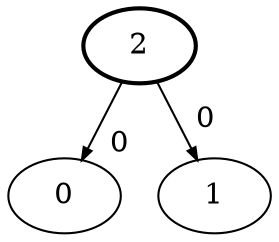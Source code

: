 digraph G {
        edge [arrowsize=0.6 labeldistance=2.0 labelangle=-40]
        2 [penwidth=2]
        2 -> 0 [headlabel="0"]
        2 -> 1 [headlabel="0"]
}
